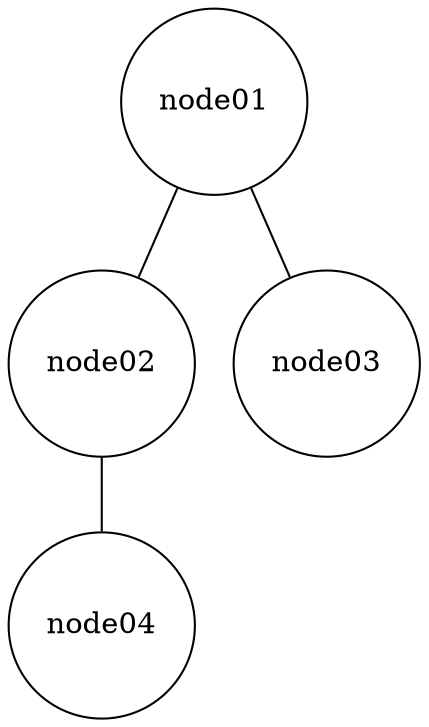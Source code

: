 graph ClusterNodes {
		graph [ dpi = 600 ]; 
		rankdir=UD;
		size="8,5";
		node [shape = circle];
	node01 -- node02
	node01 -- node03
        node02 -- node04
}

